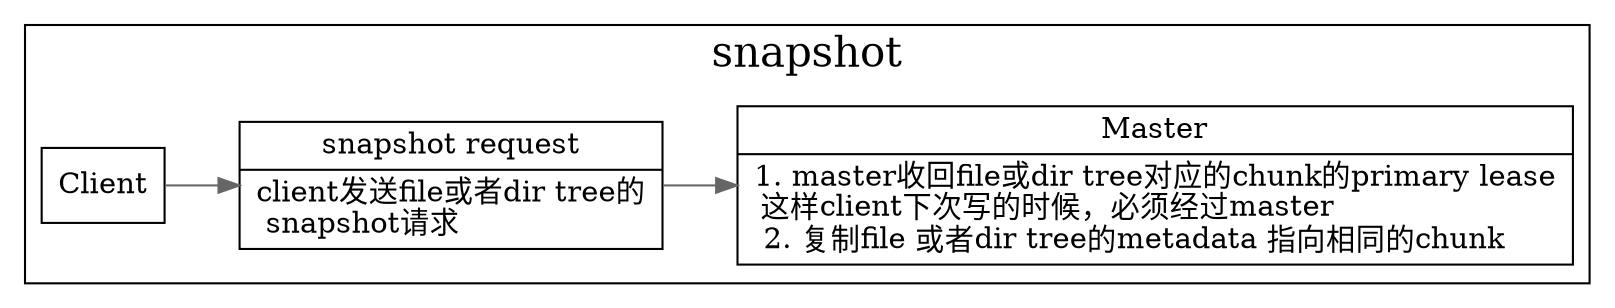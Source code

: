 digraph snapshot {
  node[shape=box];
  edge[color=gray40];
  newrank=true;
  rankdir=LR;
  subgraph cluster_snapshot {
    graph[label="snapshot";fontsize=20;];
    Client -> req1 -> Master;
    req1[
      shape="record"
      label="{{
        snapshot request|
        client发送file或者dir tree的\l 
        snapshot请求\l
      }}"
    ];
    Master[
      shape="record"
      label="{{
        Master|
        1. master收回file或dir tree对应的chunk的primary lease\l
        这样client下次写的时候，必须经过master\l
        2. 复制file 或者dir tree的metadata 指向相同的chunk\l
      }}"
    ];
  }
}
